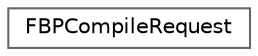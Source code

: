 digraph "Graphical Class Hierarchy"
{
 // INTERACTIVE_SVG=YES
 // LATEX_PDF_SIZE
  bgcolor="transparent";
  edge [fontname=Helvetica,fontsize=10,labelfontname=Helvetica,labelfontsize=10];
  node [fontname=Helvetica,fontsize=10,shape=box,height=0.2,width=0.4];
  rankdir="LR";
  Node0 [id="Node000000",label="FBPCompileRequest",height=0.2,width=0.4,color="grey40", fillcolor="white", style="filled",URL="$d2/ddd/structFBPCompileRequest.html",tooltip=" "];
}
